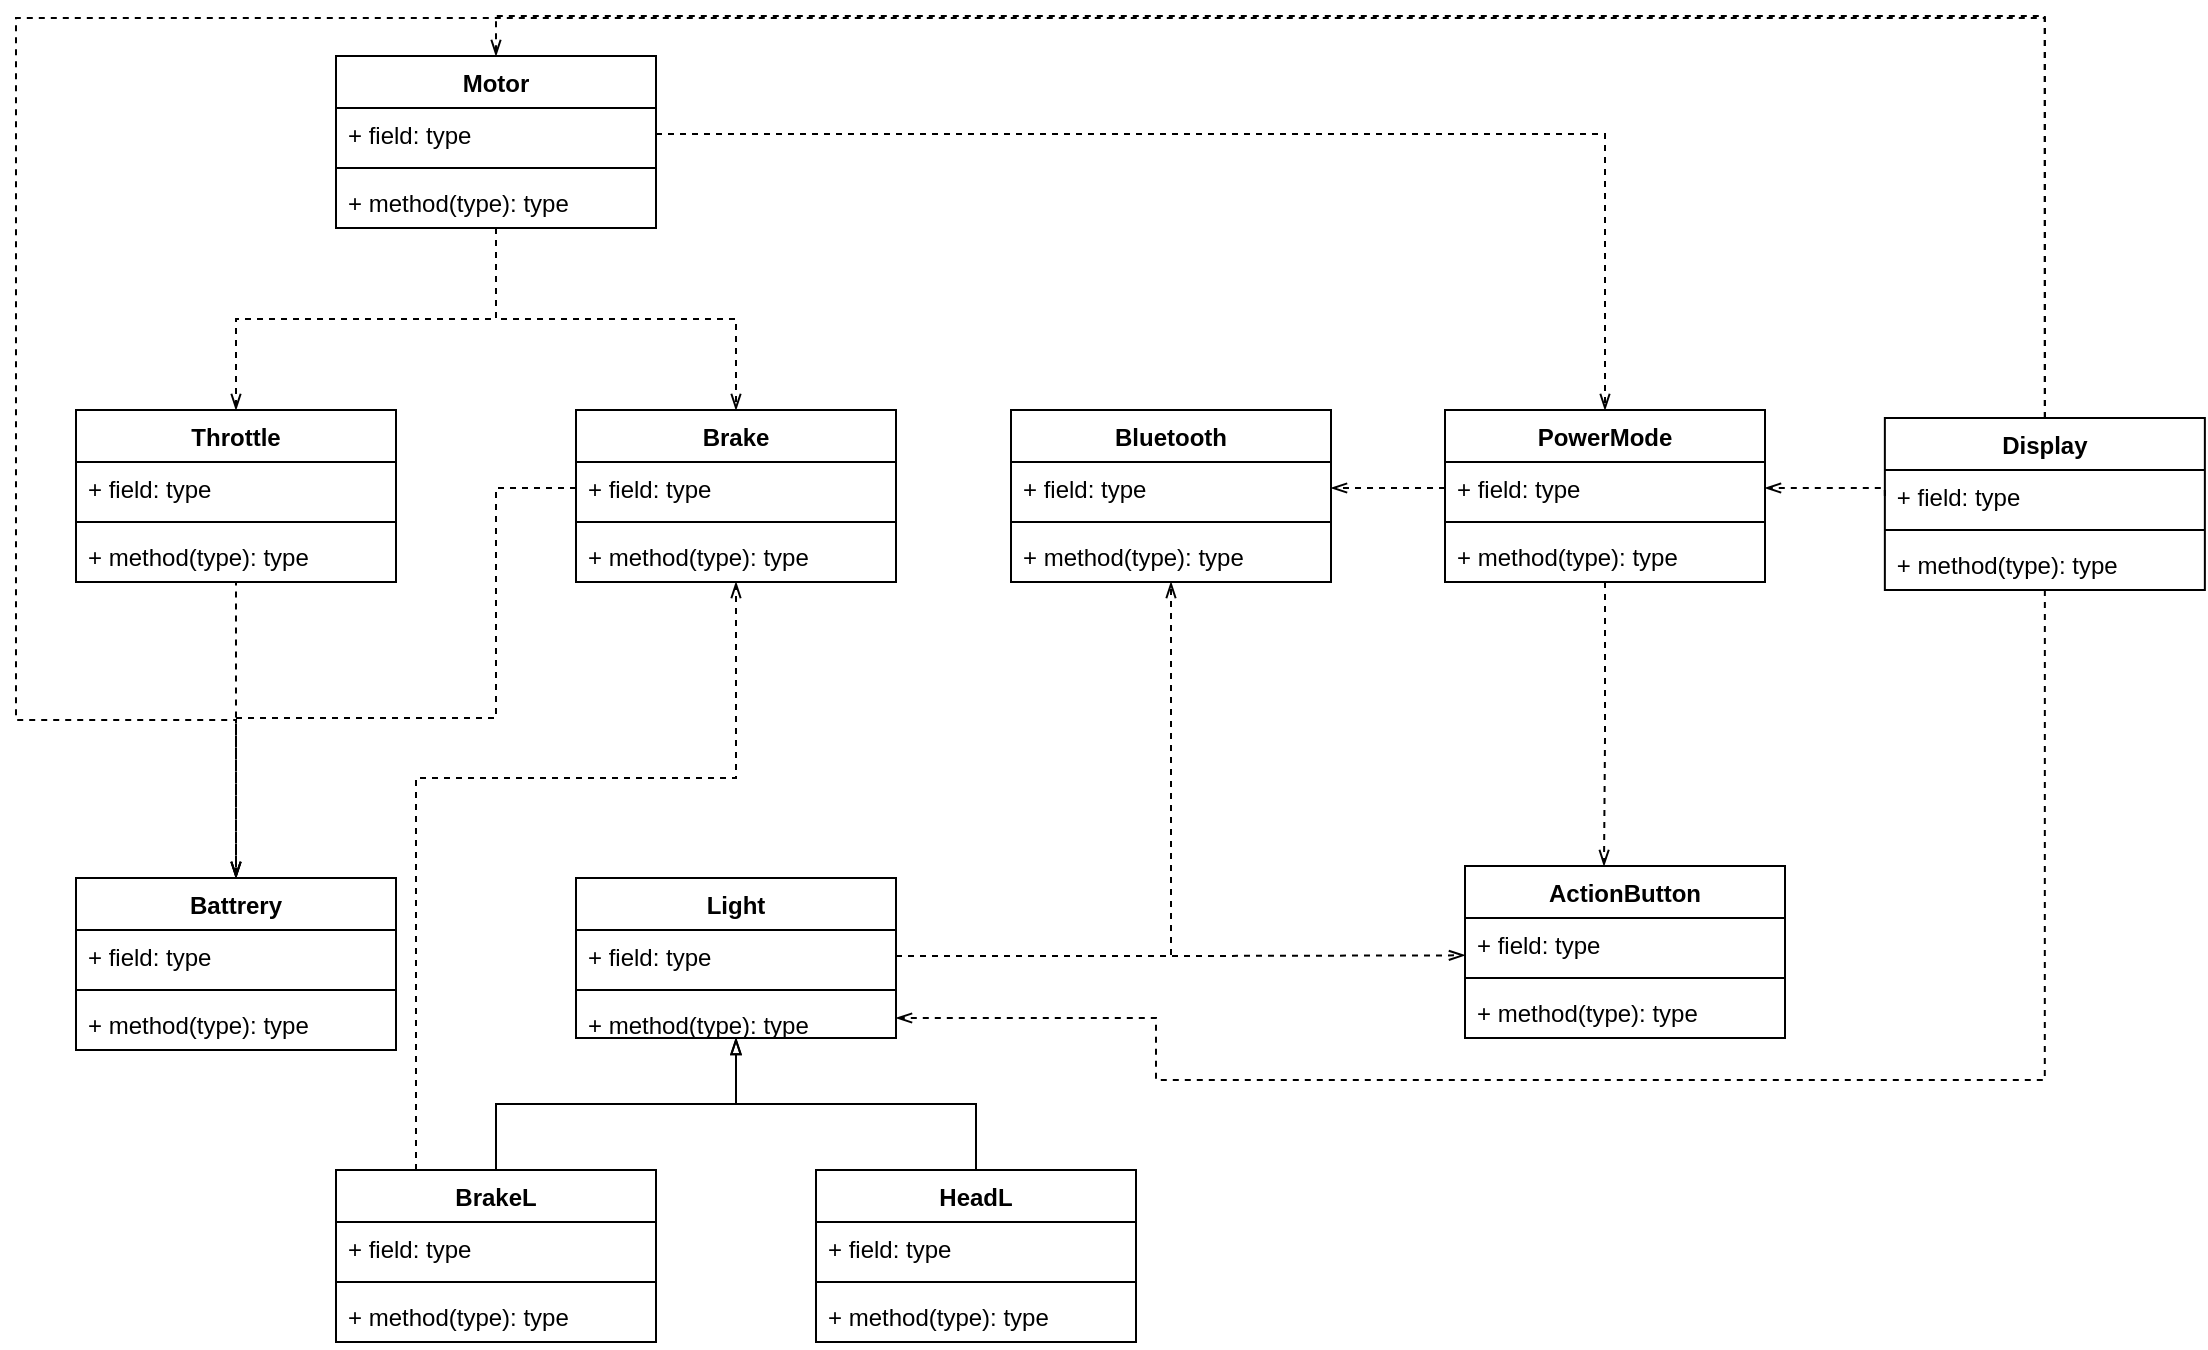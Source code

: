 <mxfile version="10.7.9" type="device"><diagram id="RRR2Q73Efiblb29-fy5A" name="Page-1"><mxGraphModel dx="1268" dy="900" grid="1" gridSize="10" guides="1" tooltips="1" connect="1" arrows="1" fold="1" page="1" pageScale="1" pageWidth="850" pageHeight="1100" math="0" shadow="0"><root><mxCell id="0"/><mxCell id="1" parent="0"/><mxCell id="Oltx8EEPDuNsa9bhyEoh-46" style="edgeStyle=orthogonalEdgeStyle;rounded=0;orthogonalLoop=1;jettySize=auto;html=1;dashed=1;startArrow=none;startFill=0;endArrow=openThin;endFill=0;" edge="1" parent="1" source="Oltx8EEPDuNsa9bhyEoh-1" target="Oltx8EEPDuNsa9bhyEoh-9"><mxGeometry relative="1" as="geometry"/></mxCell><mxCell id="Oltx8EEPDuNsa9bhyEoh-47" style="edgeStyle=orthogonalEdgeStyle;rounded=0;orthogonalLoop=1;jettySize=auto;html=1;exitX=0.5;exitY=1;exitDx=0;exitDy=0;entryX=0.5;entryY=0;entryDx=0;entryDy=0;dashed=1;startArrow=none;startFill=0;endArrow=openThin;endFill=0;" edge="1" parent="1" source="Oltx8EEPDuNsa9bhyEoh-1" target="Oltx8EEPDuNsa9bhyEoh-5"><mxGeometry relative="1" as="geometry"/></mxCell><mxCell id="Oltx8EEPDuNsa9bhyEoh-1" value="Motor" style="swimlane;fontStyle=1;align=center;verticalAlign=top;childLayout=stackLayout;horizontal=1;startSize=26;horizontalStack=0;resizeParent=1;resizeParentMax=0;resizeLast=0;collapsible=1;marginBottom=0;" vertex="1" parent="1"><mxGeometry x="340" y="39" width="160" height="86" as="geometry"/></mxCell><mxCell id="Oltx8EEPDuNsa9bhyEoh-2" value="+ field: type" style="text;strokeColor=none;fillColor=none;align=left;verticalAlign=top;spacingLeft=4;spacingRight=4;overflow=hidden;rotatable=0;points=[[0,0.5],[1,0.5]];portConstraint=eastwest;" vertex="1" parent="Oltx8EEPDuNsa9bhyEoh-1"><mxGeometry y="26" width="160" height="26" as="geometry"/></mxCell><mxCell id="Oltx8EEPDuNsa9bhyEoh-3" value="" style="line;strokeWidth=1;fillColor=none;align=left;verticalAlign=middle;spacingTop=-1;spacingLeft=3;spacingRight=3;rotatable=0;labelPosition=right;points=[];portConstraint=eastwest;" vertex="1" parent="Oltx8EEPDuNsa9bhyEoh-1"><mxGeometry y="52" width="160" height="8" as="geometry"/></mxCell><mxCell id="Oltx8EEPDuNsa9bhyEoh-4" value="+ method(type): type" style="text;strokeColor=none;fillColor=none;align=left;verticalAlign=top;spacingLeft=4;spacingRight=4;overflow=hidden;rotatable=0;points=[[0,0.5],[1,0.5]];portConstraint=eastwest;" vertex="1" parent="Oltx8EEPDuNsa9bhyEoh-1"><mxGeometry y="60" width="160" height="26" as="geometry"/></mxCell><mxCell id="Oltx8EEPDuNsa9bhyEoh-5" value="Brake" style="swimlane;fontStyle=1;align=center;verticalAlign=top;childLayout=stackLayout;horizontal=1;startSize=26;horizontalStack=0;resizeParent=1;resizeParentMax=0;resizeLast=0;collapsible=1;marginBottom=0;" vertex="1" parent="1"><mxGeometry x="460" y="216" width="160" height="86" as="geometry"/></mxCell><mxCell id="Oltx8EEPDuNsa9bhyEoh-6" value="+ field: type" style="text;strokeColor=none;fillColor=none;align=left;verticalAlign=top;spacingLeft=4;spacingRight=4;overflow=hidden;rotatable=0;points=[[0,0.5],[1,0.5]];portConstraint=eastwest;" vertex="1" parent="Oltx8EEPDuNsa9bhyEoh-5"><mxGeometry y="26" width="160" height="26" as="geometry"/></mxCell><mxCell id="Oltx8EEPDuNsa9bhyEoh-7" value="" style="line;strokeWidth=1;fillColor=none;align=left;verticalAlign=middle;spacingTop=-1;spacingLeft=3;spacingRight=3;rotatable=0;labelPosition=right;points=[];portConstraint=eastwest;" vertex="1" parent="Oltx8EEPDuNsa9bhyEoh-5"><mxGeometry y="52" width="160" height="8" as="geometry"/></mxCell><mxCell id="Oltx8EEPDuNsa9bhyEoh-8" value="+ method(type): type" style="text;strokeColor=none;fillColor=none;align=left;verticalAlign=top;spacingLeft=4;spacingRight=4;overflow=hidden;rotatable=0;points=[[0,0.5],[1,0.5]];portConstraint=eastwest;" vertex="1" parent="Oltx8EEPDuNsa9bhyEoh-5"><mxGeometry y="60" width="160" height="26" as="geometry"/></mxCell><mxCell id="Oltx8EEPDuNsa9bhyEoh-9" value="Throttle" style="swimlane;fontStyle=1;align=center;verticalAlign=top;childLayout=stackLayout;horizontal=1;startSize=26;horizontalStack=0;resizeParent=1;resizeParentMax=0;resizeLast=0;collapsible=1;marginBottom=0;" vertex="1" parent="1"><mxGeometry x="210" y="216" width="160" height="86" as="geometry"/></mxCell><mxCell id="Oltx8EEPDuNsa9bhyEoh-10" value="+ field: type" style="text;strokeColor=none;fillColor=none;align=left;verticalAlign=top;spacingLeft=4;spacingRight=4;overflow=hidden;rotatable=0;points=[[0,0.5],[1,0.5]];portConstraint=eastwest;" vertex="1" parent="Oltx8EEPDuNsa9bhyEoh-9"><mxGeometry y="26" width="160" height="26" as="geometry"/></mxCell><mxCell id="Oltx8EEPDuNsa9bhyEoh-11" value="" style="line;strokeWidth=1;fillColor=none;align=left;verticalAlign=middle;spacingTop=-1;spacingLeft=3;spacingRight=3;rotatable=0;labelPosition=right;points=[];portConstraint=eastwest;" vertex="1" parent="Oltx8EEPDuNsa9bhyEoh-9"><mxGeometry y="52" width="160" height="8" as="geometry"/></mxCell><mxCell id="Oltx8EEPDuNsa9bhyEoh-12" value="+ method(type): type" style="text;strokeColor=none;fillColor=none;align=left;verticalAlign=top;spacingLeft=4;spacingRight=4;overflow=hidden;rotatable=0;points=[[0,0.5],[1,0.5]];portConstraint=eastwest;" vertex="1" parent="Oltx8EEPDuNsa9bhyEoh-9"><mxGeometry y="60" width="160" height="26" as="geometry"/></mxCell><mxCell id="Oltx8EEPDuNsa9bhyEoh-13" value="Bluetooth" style="swimlane;fontStyle=1;align=center;verticalAlign=top;childLayout=stackLayout;horizontal=1;startSize=26;horizontalStack=0;resizeParent=1;resizeParentMax=0;resizeLast=0;collapsible=1;marginBottom=0;" vertex="1" parent="1"><mxGeometry x="677.5" y="216" width="160" height="86" as="geometry"/></mxCell><mxCell id="Oltx8EEPDuNsa9bhyEoh-14" value="+ field: type" style="text;strokeColor=none;fillColor=none;align=left;verticalAlign=top;spacingLeft=4;spacingRight=4;overflow=hidden;rotatable=0;points=[[0,0.5],[1,0.5]];portConstraint=eastwest;" vertex="1" parent="Oltx8EEPDuNsa9bhyEoh-13"><mxGeometry y="26" width="160" height="26" as="geometry"/></mxCell><mxCell id="Oltx8EEPDuNsa9bhyEoh-15" value="" style="line;strokeWidth=1;fillColor=none;align=left;verticalAlign=middle;spacingTop=-1;spacingLeft=3;spacingRight=3;rotatable=0;labelPosition=right;points=[];portConstraint=eastwest;" vertex="1" parent="Oltx8EEPDuNsa9bhyEoh-13"><mxGeometry y="52" width="160" height="8" as="geometry"/></mxCell><mxCell id="Oltx8EEPDuNsa9bhyEoh-16" value="+ method(type): type" style="text;strokeColor=none;fillColor=none;align=left;verticalAlign=top;spacingLeft=4;spacingRight=4;overflow=hidden;rotatable=0;points=[[0,0.5],[1,0.5]];portConstraint=eastwest;" vertex="1" parent="Oltx8EEPDuNsa9bhyEoh-13"><mxGeometry y="60" width="160" height="26" as="geometry"/></mxCell><mxCell id="Oltx8EEPDuNsa9bhyEoh-17" value="Light" style="swimlane;fontStyle=1;align=center;verticalAlign=top;childLayout=stackLayout;horizontal=1;startSize=26;horizontalStack=0;resizeParent=1;resizeParentMax=0;resizeLast=0;collapsible=1;marginBottom=0;" vertex="1" parent="1"><mxGeometry x="460" y="450" width="160" height="80" as="geometry"/></mxCell><mxCell id="Oltx8EEPDuNsa9bhyEoh-18" value="+ field: type" style="text;strokeColor=none;fillColor=none;align=left;verticalAlign=top;spacingLeft=4;spacingRight=4;overflow=hidden;rotatable=0;points=[[0,0.5],[1,0.5]];portConstraint=eastwest;" vertex="1" parent="Oltx8EEPDuNsa9bhyEoh-17"><mxGeometry y="26" width="160" height="26" as="geometry"/></mxCell><mxCell id="Oltx8EEPDuNsa9bhyEoh-19" value="" style="line;strokeWidth=1;fillColor=none;align=left;verticalAlign=middle;spacingTop=-1;spacingLeft=3;spacingRight=3;rotatable=0;labelPosition=right;points=[];portConstraint=eastwest;" vertex="1" parent="Oltx8EEPDuNsa9bhyEoh-17"><mxGeometry y="52" width="160" height="8" as="geometry"/></mxCell><mxCell id="Oltx8EEPDuNsa9bhyEoh-20" value="+ method(type): type" style="text;strokeColor=none;fillColor=none;align=left;verticalAlign=top;spacingLeft=4;spacingRight=4;overflow=hidden;rotatable=0;points=[[0,0.5],[1,0.5]];portConstraint=eastwest;" vertex="1" parent="Oltx8EEPDuNsa9bhyEoh-17"><mxGeometry y="60" width="160" height="20" as="geometry"/></mxCell><mxCell id="Oltx8EEPDuNsa9bhyEoh-32" style="edgeStyle=orthogonalEdgeStyle;rounded=0;orthogonalLoop=1;jettySize=auto;html=1;exitX=0.5;exitY=0;exitDx=0;exitDy=0;endArrow=blockThin;endFill=0;entryX=0.5;entryY=1;entryDx=0;entryDy=0;" edge="1" parent="1" source="Oltx8EEPDuNsa9bhyEoh-21" target="Oltx8EEPDuNsa9bhyEoh-17"><mxGeometry relative="1" as="geometry"><mxPoint x="530" y="545" as="targetPoint"/></mxGeometry></mxCell><mxCell id="Oltx8EEPDuNsa9bhyEoh-81" style="edgeStyle=orthogonalEdgeStyle;rounded=0;orthogonalLoop=1;jettySize=auto;html=1;exitX=0.25;exitY=0;exitDx=0;exitDy=0;dashed=1;startArrow=none;startFill=0;endArrow=openThin;endFill=0;entryX=0.5;entryY=1;entryDx=0;entryDy=0;" edge="1" parent="1" source="Oltx8EEPDuNsa9bhyEoh-21" target="Oltx8EEPDuNsa9bhyEoh-5"><mxGeometry relative="1" as="geometry"><mxPoint x="430" y="390" as="targetPoint"/><Array as="points"><mxPoint x="380" y="400"/><mxPoint x="540" y="400"/></Array></mxGeometry></mxCell><mxCell id="Oltx8EEPDuNsa9bhyEoh-21" value="BrakeL" style="swimlane;fontStyle=1;align=center;verticalAlign=top;childLayout=stackLayout;horizontal=1;startSize=26;horizontalStack=0;resizeParent=1;resizeParentMax=0;resizeLast=0;collapsible=1;marginBottom=0;" vertex="1" parent="1"><mxGeometry x="340" y="596" width="160" height="86" as="geometry"/></mxCell><mxCell id="Oltx8EEPDuNsa9bhyEoh-22" value="+ field: type" style="text;strokeColor=none;fillColor=none;align=left;verticalAlign=top;spacingLeft=4;spacingRight=4;overflow=hidden;rotatable=0;points=[[0,0.5],[1,0.5]];portConstraint=eastwest;" vertex="1" parent="Oltx8EEPDuNsa9bhyEoh-21"><mxGeometry y="26" width="160" height="26" as="geometry"/></mxCell><mxCell id="Oltx8EEPDuNsa9bhyEoh-23" value="" style="line;strokeWidth=1;fillColor=none;align=left;verticalAlign=middle;spacingTop=-1;spacingLeft=3;spacingRight=3;rotatable=0;labelPosition=right;points=[];portConstraint=eastwest;" vertex="1" parent="Oltx8EEPDuNsa9bhyEoh-21"><mxGeometry y="52" width="160" height="8" as="geometry"/></mxCell><mxCell id="Oltx8EEPDuNsa9bhyEoh-24" value="+ method(type): type" style="text;strokeColor=none;fillColor=none;align=left;verticalAlign=top;spacingLeft=4;spacingRight=4;overflow=hidden;rotatable=0;points=[[0,0.5],[1,0.5]];portConstraint=eastwest;" vertex="1" parent="Oltx8EEPDuNsa9bhyEoh-21"><mxGeometry y="60" width="160" height="26" as="geometry"/></mxCell><mxCell id="Oltx8EEPDuNsa9bhyEoh-31" style="edgeStyle=orthogonalEdgeStyle;rounded=0;orthogonalLoop=1;jettySize=auto;html=1;exitX=0.5;exitY=0;exitDx=0;exitDy=0;endArrow=blockThin;endFill=0;entryX=0.5;entryY=1;entryDx=0;entryDy=0;entryPerimeter=0;" edge="1" parent="1" source="Oltx8EEPDuNsa9bhyEoh-25" target="Oltx8EEPDuNsa9bhyEoh-20"><mxGeometry relative="1" as="geometry"><mxPoint x="550" y="545" as="targetPoint"/></mxGeometry></mxCell><mxCell id="Oltx8EEPDuNsa9bhyEoh-25" value="HeadL" style="swimlane;fontStyle=1;align=center;verticalAlign=top;childLayout=stackLayout;horizontal=1;startSize=26;horizontalStack=0;resizeParent=1;resizeParentMax=0;resizeLast=0;collapsible=1;marginBottom=0;" vertex="1" parent="1"><mxGeometry x="580" y="596" width="160" height="86" as="geometry"><mxRectangle x="580" y="596" width="70" height="26" as="alternateBounds"/></mxGeometry></mxCell><mxCell id="Oltx8EEPDuNsa9bhyEoh-26" value="+ field: type" style="text;strokeColor=none;fillColor=none;align=left;verticalAlign=top;spacingLeft=4;spacingRight=4;overflow=hidden;rotatable=0;points=[[0,0.5],[1,0.5]];portConstraint=eastwest;" vertex="1" parent="Oltx8EEPDuNsa9bhyEoh-25"><mxGeometry y="26" width="160" height="26" as="geometry"/></mxCell><mxCell id="Oltx8EEPDuNsa9bhyEoh-27" value="" style="line;strokeWidth=1;fillColor=none;align=left;verticalAlign=middle;spacingTop=-1;spacingLeft=3;spacingRight=3;rotatable=0;labelPosition=right;points=[];portConstraint=eastwest;" vertex="1" parent="Oltx8EEPDuNsa9bhyEoh-25"><mxGeometry y="52" width="160" height="8" as="geometry"/></mxCell><mxCell id="Oltx8EEPDuNsa9bhyEoh-28" value="+ method(type): type" style="text;strokeColor=none;fillColor=none;align=left;verticalAlign=top;spacingLeft=4;spacingRight=4;overflow=hidden;rotatable=0;points=[[0,0.5],[1,0.5]];portConstraint=eastwest;" vertex="1" parent="Oltx8EEPDuNsa9bhyEoh-25"><mxGeometry y="60" width="160" height="26" as="geometry"/></mxCell><mxCell id="Oltx8EEPDuNsa9bhyEoh-60" style="edgeStyle=orthogonalEdgeStyle;rounded=0;orthogonalLoop=1;jettySize=auto;html=1;exitX=0.5;exitY=0;exitDx=0;exitDy=0;entryX=0.5;entryY=0;entryDx=0;entryDy=0;dashed=1;startArrow=none;startFill=0;endArrow=openThin;endFill=0;" edge="1" parent="1" source="Oltx8EEPDuNsa9bhyEoh-33" target="Oltx8EEPDuNsa9bhyEoh-37"><mxGeometry relative="1" as="geometry"><Array as="points"><mxPoint x="1194" y="20"/><mxPoint x="180" y="20"/><mxPoint x="180" y="371"/><mxPoint x="290" y="371"/></Array></mxGeometry></mxCell><mxCell id="Oltx8EEPDuNsa9bhyEoh-79" style="edgeStyle=orthogonalEdgeStyle;rounded=0;orthogonalLoop=1;jettySize=auto;html=1;exitX=0.5;exitY=1;exitDx=0;exitDy=0;entryX=1;entryY=0.5;entryDx=0;entryDy=0;dashed=1;startArrow=none;startFill=0;endArrow=openThin;endFill=0;" edge="1" parent="1" source="Oltx8EEPDuNsa9bhyEoh-33" target="Oltx8EEPDuNsa9bhyEoh-20"><mxGeometry relative="1" as="geometry"><Array as="points"><mxPoint x="1194" y="551"/><mxPoint x="750" y="551"/><mxPoint x="750" y="520"/></Array></mxGeometry></mxCell><mxCell id="Oltx8EEPDuNsa9bhyEoh-80" style="edgeStyle=orthogonalEdgeStyle;rounded=0;orthogonalLoop=1;jettySize=auto;html=1;exitX=0.5;exitY=0;exitDx=0;exitDy=0;entryX=0.5;entryY=0;entryDx=0;entryDy=0;dashed=1;startArrow=none;startFill=0;endArrow=openThin;endFill=0;" edge="1" parent="1" source="Oltx8EEPDuNsa9bhyEoh-33" target="Oltx8EEPDuNsa9bhyEoh-1"><mxGeometry relative="1" as="geometry"/></mxCell><mxCell id="Oltx8EEPDuNsa9bhyEoh-33" value="Display" style="swimlane;fontStyle=1;align=center;verticalAlign=top;childLayout=stackLayout;horizontal=1;startSize=26;horizontalStack=0;resizeParent=1;resizeParentMax=0;resizeLast=0;collapsible=1;marginBottom=0;" vertex="1" parent="1"><mxGeometry x="1114.429" y="220" width="160" height="86" as="geometry"/></mxCell><mxCell id="Oltx8EEPDuNsa9bhyEoh-34" value="+ field: type" style="text;strokeColor=none;fillColor=none;align=left;verticalAlign=top;spacingLeft=4;spacingRight=4;overflow=hidden;rotatable=0;points=[[0,0.5],[1,0.5]];portConstraint=eastwest;" vertex="1" parent="Oltx8EEPDuNsa9bhyEoh-33"><mxGeometry y="26" width="160" height="26" as="geometry"/></mxCell><mxCell id="Oltx8EEPDuNsa9bhyEoh-35" value="" style="line;strokeWidth=1;fillColor=none;align=left;verticalAlign=middle;spacingTop=-1;spacingLeft=3;spacingRight=3;rotatable=0;labelPosition=right;points=[];portConstraint=eastwest;" vertex="1" parent="Oltx8EEPDuNsa9bhyEoh-33"><mxGeometry y="52" width="160" height="8" as="geometry"/></mxCell><mxCell id="Oltx8EEPDuNsa9bhyEoh-36" value="+ method(type): type" style="text;strokeColor=none;fillColor=none;align=left;verticalAlign=top;spacingLeft=4;spacingRight=4;overflow=hidden;rotatable=0;points=[[0,0.5],[1,0.5]];portConstraint=eastwest;" vertex="1" parent="Oltx8EEPDuNsa9bhyEoh-33"><mxGeometry y="60" width="160" height="26" as="geometry"/></mxCell><mxCell id="Oltx8EEPDuNsa9bhyEoh-41" style="edgeStyle=orthogonalEdgeStyle;rounded=0;orthogonalLoop=1;jettySize=auto;html=1;exitX=0.5;exitY=0;exitDx=0;exitDy=0;entryX=0.5;entryY=1;entryDx=0;entryDy=0;endArrow=none;endFill=0;dashed=1;startArrow=openThin;startFill=0;" edge="1" parent="1" source="Oltx8EEPDuNsa9bhyEoh-37" target="Oltx8EEPDuNsa9bhyEoh-9"><mxGeometry relative="1" as="geometry"/></mxCell><mxCell id="Oltx8EEPDuNsa9bhyEoh-37" value="Battrery" style="swimlane;fontStyle=1;align=center;verticalAlign=top;childLayout=stackLayout;horizontal=1;startSize=26;horizontalStack=0;resizeParent=1;resizeParentMax=0;resizeLast=0;collapsible=1;marginBottom=0;" vertex="1" parent="1"><mxGeometry x="210" y="450" width="160" height="86" as="geometry"/></mxCell><mxCell id="Oltx8EEPDuNsa9bhyEoh-38" value="+ field: type" style="text;strokeColor=none;fillColor=none;align=left;verticalAlign=top;spacingLeft=4;spacingRight=4;overflow=hidden;rotatable=0;points=[[0,0.5],[1,0.5]];portConstraint=eastwest;" vertex="1" parent="Oltx8EEPDuNsa9bhyEoh-37"><mxGeometry y="26" width="160" height="26" as="geometry"/></mxCell><mxCell id="Oltx8EEPDuNsa9bhyEoh-39" value="" style="line;strokeWidth=1;fillColor=none;align=left;verticalAlign=middle;spacingTop=-1;spacingLeft=3;spacingRight=3;rotatable=0;labelPosition=right;points=[];portConstraint=eastwest;" vertex="1" parent="Oltx8EEPDuNsa9bhyEoh-37"><mxGeometry y="52" width="160" height="8" as="geometry"/></mxCell><mxCell id="Oltx8EEPDuNsa9bhyEoh-40" value="+ method(type): type" style="text;strokeColor=none;fillColor=none;align=left;verticalAlign=top;spacingLeft=4;spacingRight=4;overflow=hidden;rotatable=0;points=[[0,0.5],[1,0.5]];portConstraint=eastwest;" vertex="1" parent="Oltx8EEPDuNsa9bhyEoh-37"><mxGeometry y="60" width="160" height="26" as="geometry"/></mxCell><mxCell id="Oltx8EEPDuNsa9bhyEoh-43" style="edgeStyle=orthogonalEdgeStyle;rounded=0;orthogonalLoop=1;jettySize=auto;html=1;exitX=0;exitY=0.5;exitDx=0;exitDy=0;entryX=0.5;entryY=0;entryDx=0;entryDy=0;dashed=1;startArrow=none;startFill=0;endArrow=openThin;endFill=0;" edge="1" parent="1" source="Oltx8EEPDuNsa9bhyEoh-6" target="Oltx8EEPDuNsa9bhyEoh-37"><mxGeometry relative="1" as="geometry"><Array as="points"><mxPoint x="420" y="255"/><mxPoint x="420" y="370"/><mxPoint x="290" y="370"/></Array></mxGeometry></mxCell><mxCell id="Oltx8EEPDuNsa9bhyEoh-62" value="ActionButton" style="swimlane;fontStyle=1;align=center;verticalAlign=top;childLayout=stackLayout;horizontal=1;startSize=26;horizontalStack=0;resizeParent=1;resizeParentMax=0;resizeLast=0;collapsible=1;marginBottom=0;" vertex="1" parent="1"><mxGeometry x="904.5" y="444" width="160" height="86" as="geometry"/></mxCell><mxCell id="Oltx8EEPDuNsa9bhyEoh-63" value="+ field: type" style="text;strokeColor=none;fillColor=none;align=left;verticalAlign=top;spacingLeft=4;spacingRight=4;overflow=hidden;rotatable=0;points=[[0,0.5],[1,0.5]];portConstraint=eastwest;" vertex="1" parent="Oltx8EEPDuNsa9bhyEoh-62"><mxGeometry y="26" width="160" height="26" as="geometry"/></mxCell><mxCell id="Oltx8EEPDuNsa9bhyEoh-64" value="" style="line;strokeWidth=1;fillColor=none;align=left;verticalAlign=middle;spacingTop=-1;spacingLeft=3;spacingRight=3;rotatable=0;labelPosition=right;points=[];portConstraint=eastwest;" vertex="1" parent="Oltx8EEPDuNsa9bhyEoh-62"><mxGeometry y="52" width="160" height="8" as="geometry"/></mxCell><mxCell id="Oltx8EEPDuNsa9bhyEoh-65" value="+ method(type): type" style="text;strokeColor=none;fillColor=none;align=left;verticalAlign=top;spacingLeft=4;spacingRight=4;overflow=hidden;rotatable=0;points=[[0,0.5],[1,0.5]];portConstraint=eastwest;" vertex="1" parent="Oltx8EEPDuNsa9bhyEoh-62"><mxGeometry y="60" width="160" height="26" as="geometry"/></mxCell><mxCell id="Oltx8EEPDuNsa9bhyEoh-72" style="edgeStyle=orthogonalEdgeStyle;rounded=0;orthogonalLoop=1;jettySize=auto;html=1;exitX=0.5;exitY=1;exitDx=0;exitDy=0;dashed=1;startArrow=none;startFill=0;endArrow=openThin;endFill=0;" edge="1" parent="1" source="Oltx8EEPDuNsa9bhyEoh-66" target="Oltx8EEPDuNsa9bhyEoh-62"><mxGeometry relative="1" as="geometry"><Array as="points"><mxPoint x="974" y="380"/><mxPoint x="974" y="380"/></Array></mxGeometry></mxCell><mxCell id="Oltx8EEPDuNsa9bhyEoh-66" value="PowerMode" style="swimlane;fontStyle=1;align=center;verticalAlign=top;childLayout=stackLayout;horizontal=1;startSize=26;horizontalStack=0;resizeParent=1;resizeParentMax=0;resizeLast=0;collapsible=1;marginBottom=0;" vertex="1" parent="1"><mxGeometry x="894.5" y="216" width="160" height="86" as="geometry"/></mxCell><mxCell id="Oltx8EEPDuNsa9bhyEoh-67" value="+ field: type" style="text;strokeColor=none;fillColor=none;align=left;verticalAlign=top;spacingLeft=4;spacingRight=4;overflow=hidden;rotatable=0;points=[[0,0.5],[1,0.5]];portConstraint=eastwest;" vertex="1" parent="Oltx8EEPDuNsa9bhyEoh-66"><mxGeometry y="26" width="160" height="26" as="geometry"/></mxCell><mxCell id="Oltx8EEPDuNsa9bhyEoh-68" value="" style="line;strokeWidth=1;fillColor=none;align=left;verticalAlign=middle;spacingTop=-1;spacingLeft=3;spacingRight=3;rotatable=0;labelPosition=right;points=[];portConstraint=eastwest;" vertex="1" parent="Oltx8EEPDuNsa9bhyEoh-66"><mxGeometry y="52" width="160" height="8" as="geometry"/></mxCell><mxCell id="Oltx8EEPDuNsa9bhyEoh-69" value="+ method(type): type" style="text;strokeColor=none;fillColor=none;align=left;verticalAlign=top;spacingLeft=4;spacingRight=4;overflow=hidden;rotatable=0;points=[[0,0.5],[1,0.5]];portConstraint=eastwest;" vertex="1" parent="Oltx8EEPDuNsa9bhyEoh-66"><mxGeometry y="60" width="160" height="26" as="geometry"/></mxCell><mxCell id="Oltx8EEPDuNsa9bhyEoh-71" style="edgeStyle=orthogonalEdgeStyle;rounded=0;orthogonalLoop=1;jettySize=auto;html=1;exitX=1;exitY=0.5;exitDx=0;exitDy=0;entryX=0;entryY=0.718;entryDx=0;entryDy=0;entryPerimeter=0;dashed=1;startArrow=none;startFill=0;endArrow=openThin;endFill=0;" edge="1" parent="1" source="Oltx8EEPDuNsa9bhyEoh-18" target="Oltx8EEPDuNsa9bhyEoh-63"><mxGeometry relative="1" as="geometry"><Array as="points"><mxPoint x="763" y="489"/><mxPoint x="763" y="488"/></Array></mxGeometry></mxCell><mxCell id="Oltx8EEPDuNsa9bhyEoh-73" style="edgeStyle=orthogonalEdgeStyle;rounded=0;orthogonalLoop=1;jettySize=auto;html=1;exitX=1;exitY=0.5;exitDx=0;exitDy=0;entryX=0.5;entryY=0;entryDx=0;entryDy=0;dashed=1;startArrow=none;startFill=0;endArrow=openThin;endFill=0;" edge="1" parent="1" source="Oltx8EEPDuNsa9bhyEoh-2" target="Oltx8EEPDuNsa9bhyEoh-66"><mxGeometry relative="1" as="geometry"><Array as="points"><mxPoint x="974" y="78"/></Array></mxGeometry></mxCell><mxCell id="Oltx8EEPDuNsa9bhyEoh-74" style="edgeStyle=orthogonalEdgeStyle;rounded=0;orthogonalLoop=1;jettySize=auto;html=1;exitX=0;exitY=0.5;exitDx=0;exitDy=0;entryX=1;entryY=0.5;entryDx=0;entryDy=0;dashed=1;startArrow=none;startFill=0;endArrow=openThin;endFill=0;" edge="1" parent="1" source="Oltx8EEPDuNsa9bhyEoh-34" target="Oltx8EEPDuNsa9bhyEoh-67"><mxGeometry relative="1" as="geometry"><Array as="points"><mxPoint x="1114.5" y="255"/></Array></mxGeometry></mxCell><mxCell id="Oltx8EEPDuNsa9bhyEoh-77" style="edgeStyle=orthogonalEdgeStyle;rounded=0;orthogonalLoop=1;jettySize=auto;html=1;exitX=0;exitY=0.5;exitDx=0;exitDy=0;dashed=1;startArrow=none;startFill=0;endArrow=openThin;endFill=0;" edge="1" parent="1" source="Oltx8EEPDuNsa9bhyEoh-67" target="Oltx8EEPDuNsa9bhyEoh-14"><mxGeometry relative="1" as="geometry"/></mxCell><mxCell id="Oltx8EEPDuNsa9bhyEoh-78" style="edgeStyle=orthogonalEdgeStyle;rounded=0;orthogonalLoop=1;jettySize=auto;html=1;exitX=1;exitY=0.5;exitDx=0;exitDy=0;dashed=1;startArrow=none;startFill=0;endArrow=openThin;endFill=0;entryX=0.5;entryY=1;entryDx=0;entryDy=0;" edge="1" parent="1" source="Oltx8EEPDuNsa9bhyEoh-18" target="Oltx8EEPDuNsa9bhyEoh-13"><mxGeometry relative="1" as="geometry"><mxPoint x="750" y="330" as="targetPoint"/></mxGeometry></mxCell></root></mxGraphModel></diagram></mxfile>